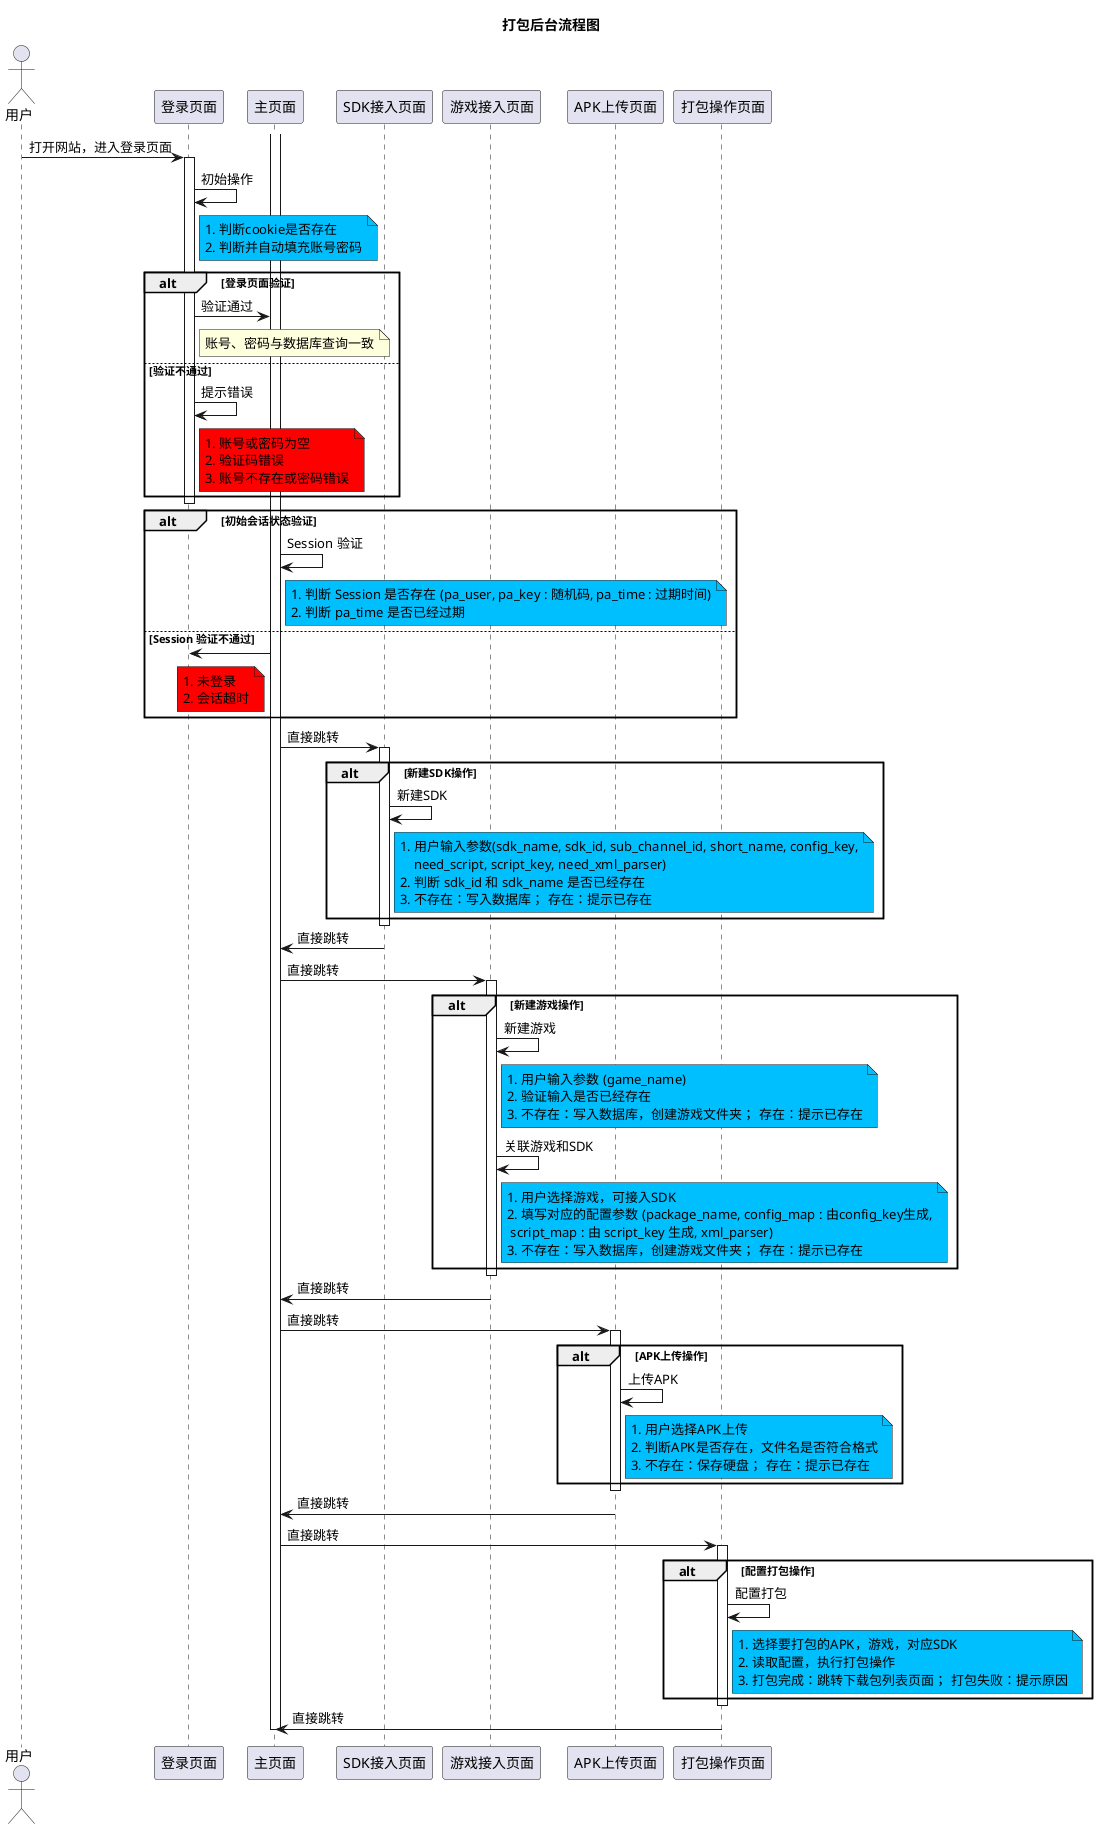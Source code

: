 @startuml

title 打包后台流程图

'autonumber

actor 用户

用户 -> 登录页面 : 打开网站，进入登录页面

activate 登录页面

	登录页面-> 登录页面 : 初始操作
    		note right of 登录页面 #00BFFF
    			1. 判断cookie是否存在
    			2. 判断并自动填充账号密码
    		end note

	alt 登录页面验证
		登录页面 -> 主页面 : 验证通过
		note right of 登录页面
			账号、密码与数据库查询一致
		end note
	else 验证不通过
		登录页面 -> 登录页面 : 提示错误
		note right of 登录页面 #ff0000
			1. 账号或密码为空
			2. 验证码错误
			3. 账号不存在或密码错误
		end note
	end

deactivate 登录页面

activate 主页面
	alt 初始会话状态验证
		主页面 -> 主页面 : Session 验证
		note right of 主页面 #00BFFF
			1. 判断 Session 是否存在 (pa_user, pa_key : 随机码, pa_time : 过期时间)
			2. 判断 pa_time 是否已经过期
		end note
	else Session 验证不通过
		主页面 -> 登录页面
		note left of 主页面 #ff0000
			1. 未登录
			2. 会话超时
		end note
	end

	主页面 -> SDK接入页面 : 直接跳转
	activate SDK接入页面
    	alt 新建SDK操作
    		SDK接入页面 -> SDK接入页面 : 新建SDK
    		note right of SDK接入页面 #00BFFF
    			1. 用户输入参数(sdk_name, sdk_id, sub_channel_id, short_name, config_key,
    			    need_script, script_key, need_xml_parser)
    			2. 判断 sdk_id 和 sdk_name 是否已经存在
    			3. 不存在：写入数据库； 存在：提示已存在
    		end note
    	end
    deactivate SDK接入页面
    SDK接入页面 -> 主页面 : 直接跳转

	主页面 -> 游戏接入页面 : 直接跳转
	activate 游戏接入页面
    	alt 新建游戏操作
    		游戏接入页面 -> 游戏接入页面 : 新建游戏
    		note right of 游戏接入页面 #00BFFF
    			1. 用户输入参数 (game_name)
    			2. 验证输入是否已经存在
    			3. 不存在：写入数据库，创建游戏文件夹； 存在：提示已存在
    		end note

    		游戏接入页面 -> 游戏接入页面 : 关联游戏和SDK
            note right of 游戏接入页面 #00BFFF
                1. 用户选择游戏，可接入SDK
                2. 填写对应的配置参数 (package_name, config_map : 由config_key生成,
                 script_map : 由 script_key 生成, xml_parser)
                3. 不存在：写入数据库，创建游戏文件夹； 存在：提示已存在
            end note
    	end
    deactivate 游戏接入页面
    游戏接入页面 -> 主页面 : 直接跳转

	主页面 -> APK上传页面 : 直接跳转
	activate APK上传页面
    	alt APK上传操作
    		APK上传页面 -> APK上传页面 : 上传APK
    		note right of APK上传页面 #00BFFF
				1. 用户选择APK上传
				2. 判断APK是否存在，文件名是否符合格式
				3. 不存在：保存硬盘； 存在：提示已存在
    		end note
    	end
    deactivate APK上传页面
    APK上传页面 -> 主页面 : 直接跳转

	主页面 -> 打包操作页面 : 直接跳转
	activate 打包操作页面
    	alt 配置打包操作
    		打包操作页面 -> 打包操作页面 : 配置打包
    		note right of 打包操作页面 #00BFFF
                1. 选择要打包的APK，游戏，对应SDK
                2. 读取配置，执行打包操作
                3. 打包完成：跳转下载包列表页面； 打包失败：提示原因
    		end note
    	end
    deactivate 打包操作页面
    打包操作页面 -> 主页面 : 直接跳转

deactivate 主页面

@enduml